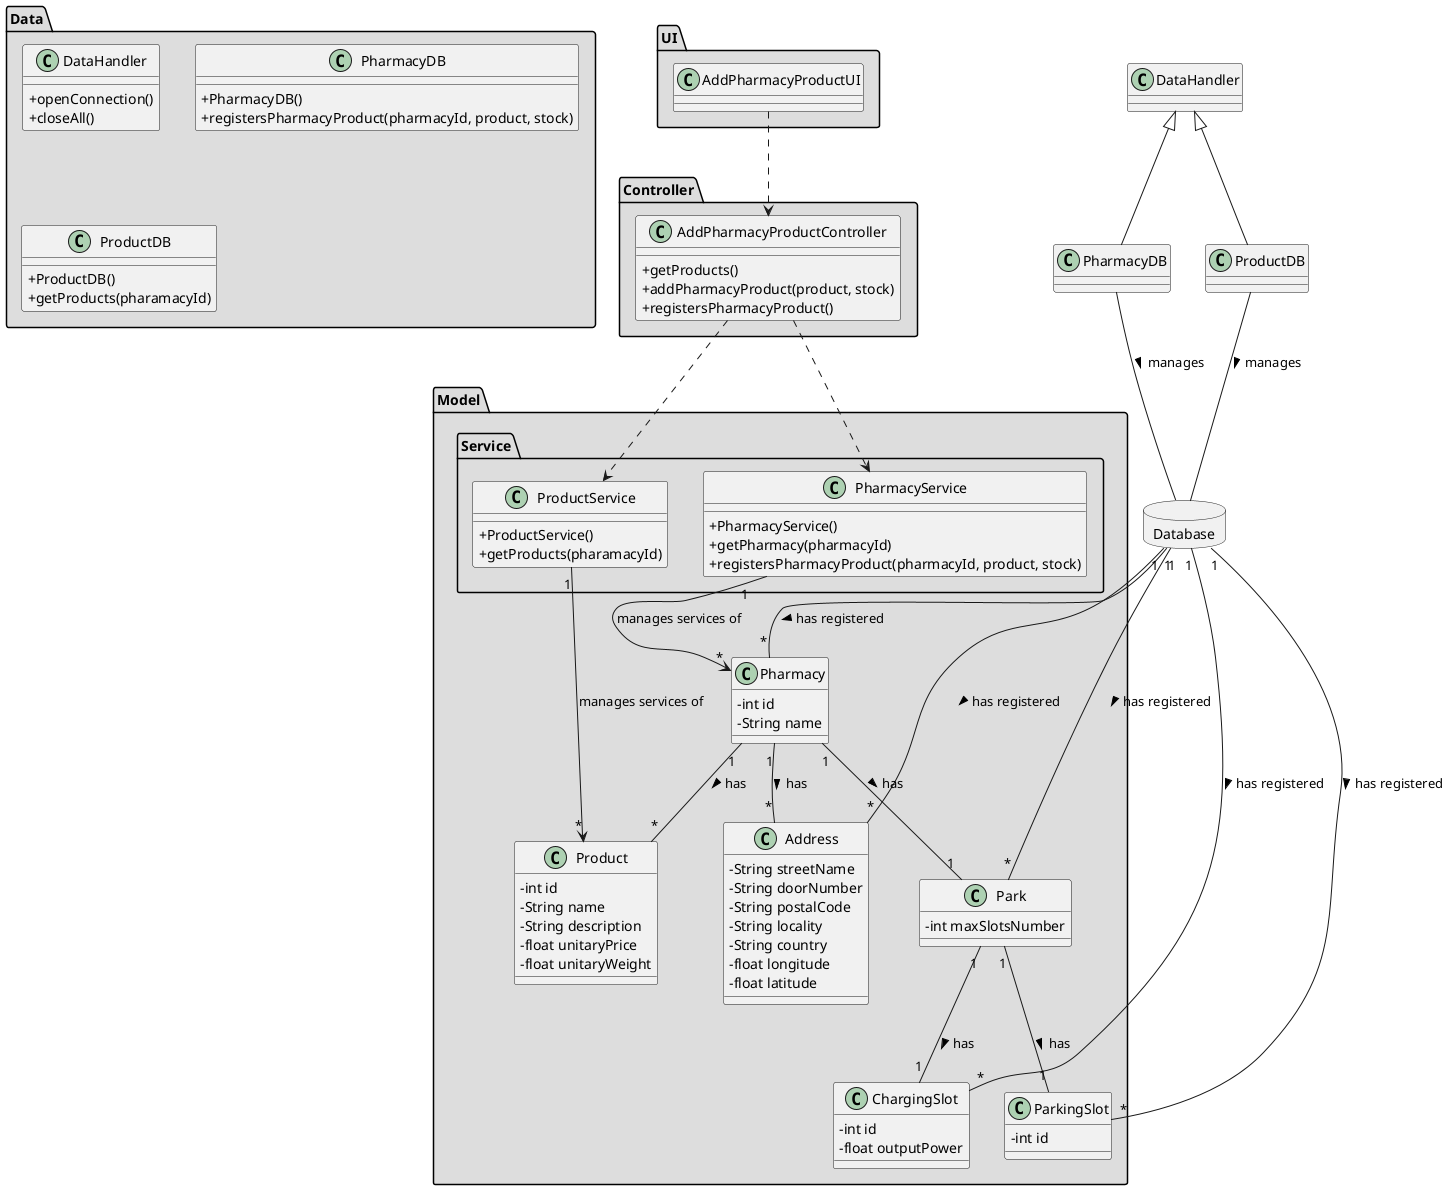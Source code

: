 @startuml
skinparam classAttributeIconSize 0

package "UI" #DDDDDD {
class AddPharmacyProductUI{

}
}


package "Controller" #DDDDDD {
class AddPharmacyProductController{
    +getProducts()
    +addPharmacyProduct(product, stock)
    +registersPharmacyProduct()
}
}

database Database{
}

package "Model" #DDDDDD {
package "Service" #DDDDDD {

   class PharmacyService{
            +PharmacyService()
            +getPharmacy(pharmacyId)
          +registersPharmacyProduct(pharmacyId, product, stock)
      }
   class ProductService{
            +ProductService()
             +getProducts(pharamacyId)
         }
 }
}

package "Model" #DDDDDD {

class Pharmacy{
-   int id
-   String name
}

class Park{
-   int maxSlotsNumber
}

class ChargingSlot{
-   int id
-   float outputPower
}

class ParkingSlot{
-   int id
}

class Product{
-   int id
-   String name
-   String description
-   float unitaryPrice
-   float unitaryWeight
}

class Address{
-   String streetName
-   String doorNumber
-   String postalCode
-   String locality
-   String country
-   float longitude
-   float latitude
}

}


package "Data" #DDDDDD {
class DataHandler{
    +openConnection()
    +closeAll()
}

class PharmacyDB{
          +PharmacyDB()
          +registersPharmacyProduct(pharmacyId, product, stock)
      }

      class ProductDB{
                +ProductDB()
             +getProducts(pharamacyId)
            }
}

class PharmacyDB extends DataHandler
class ProductDB extends DataHandler

AddPharmacyProductUI ..> AddPharmacyProductController
AddPharmacyProductController ..> PharmacyService
AddPharmacyProductController ..> ProductService
Database "1" -- "*" Pharmacy : has registered >
Database "1" -- "*" Address : has registered >
Database "1" -- "*" Park : has registered >
Database "1" -- "*" ChargingSlot : has registered >
Database "1" -- "*" ParkingSlot : has registered >
PharmacyDB -- Database : manages >
PharmacyService "1" --> "*" Pharmacy : manages services of
ProductDB -- Database : manages >
ProductService "1" --> "*" Product : manages services of
Pharmacy "1" -- "1" Park : has >
Pharmacy "1" -- "*" Product : has >
Pharmacy "1" -- "*" Address : has >
Park "1" -- "1" ChargingSlot : has >
Park "1" -- "1" ParkingSlot : has >

@enduml